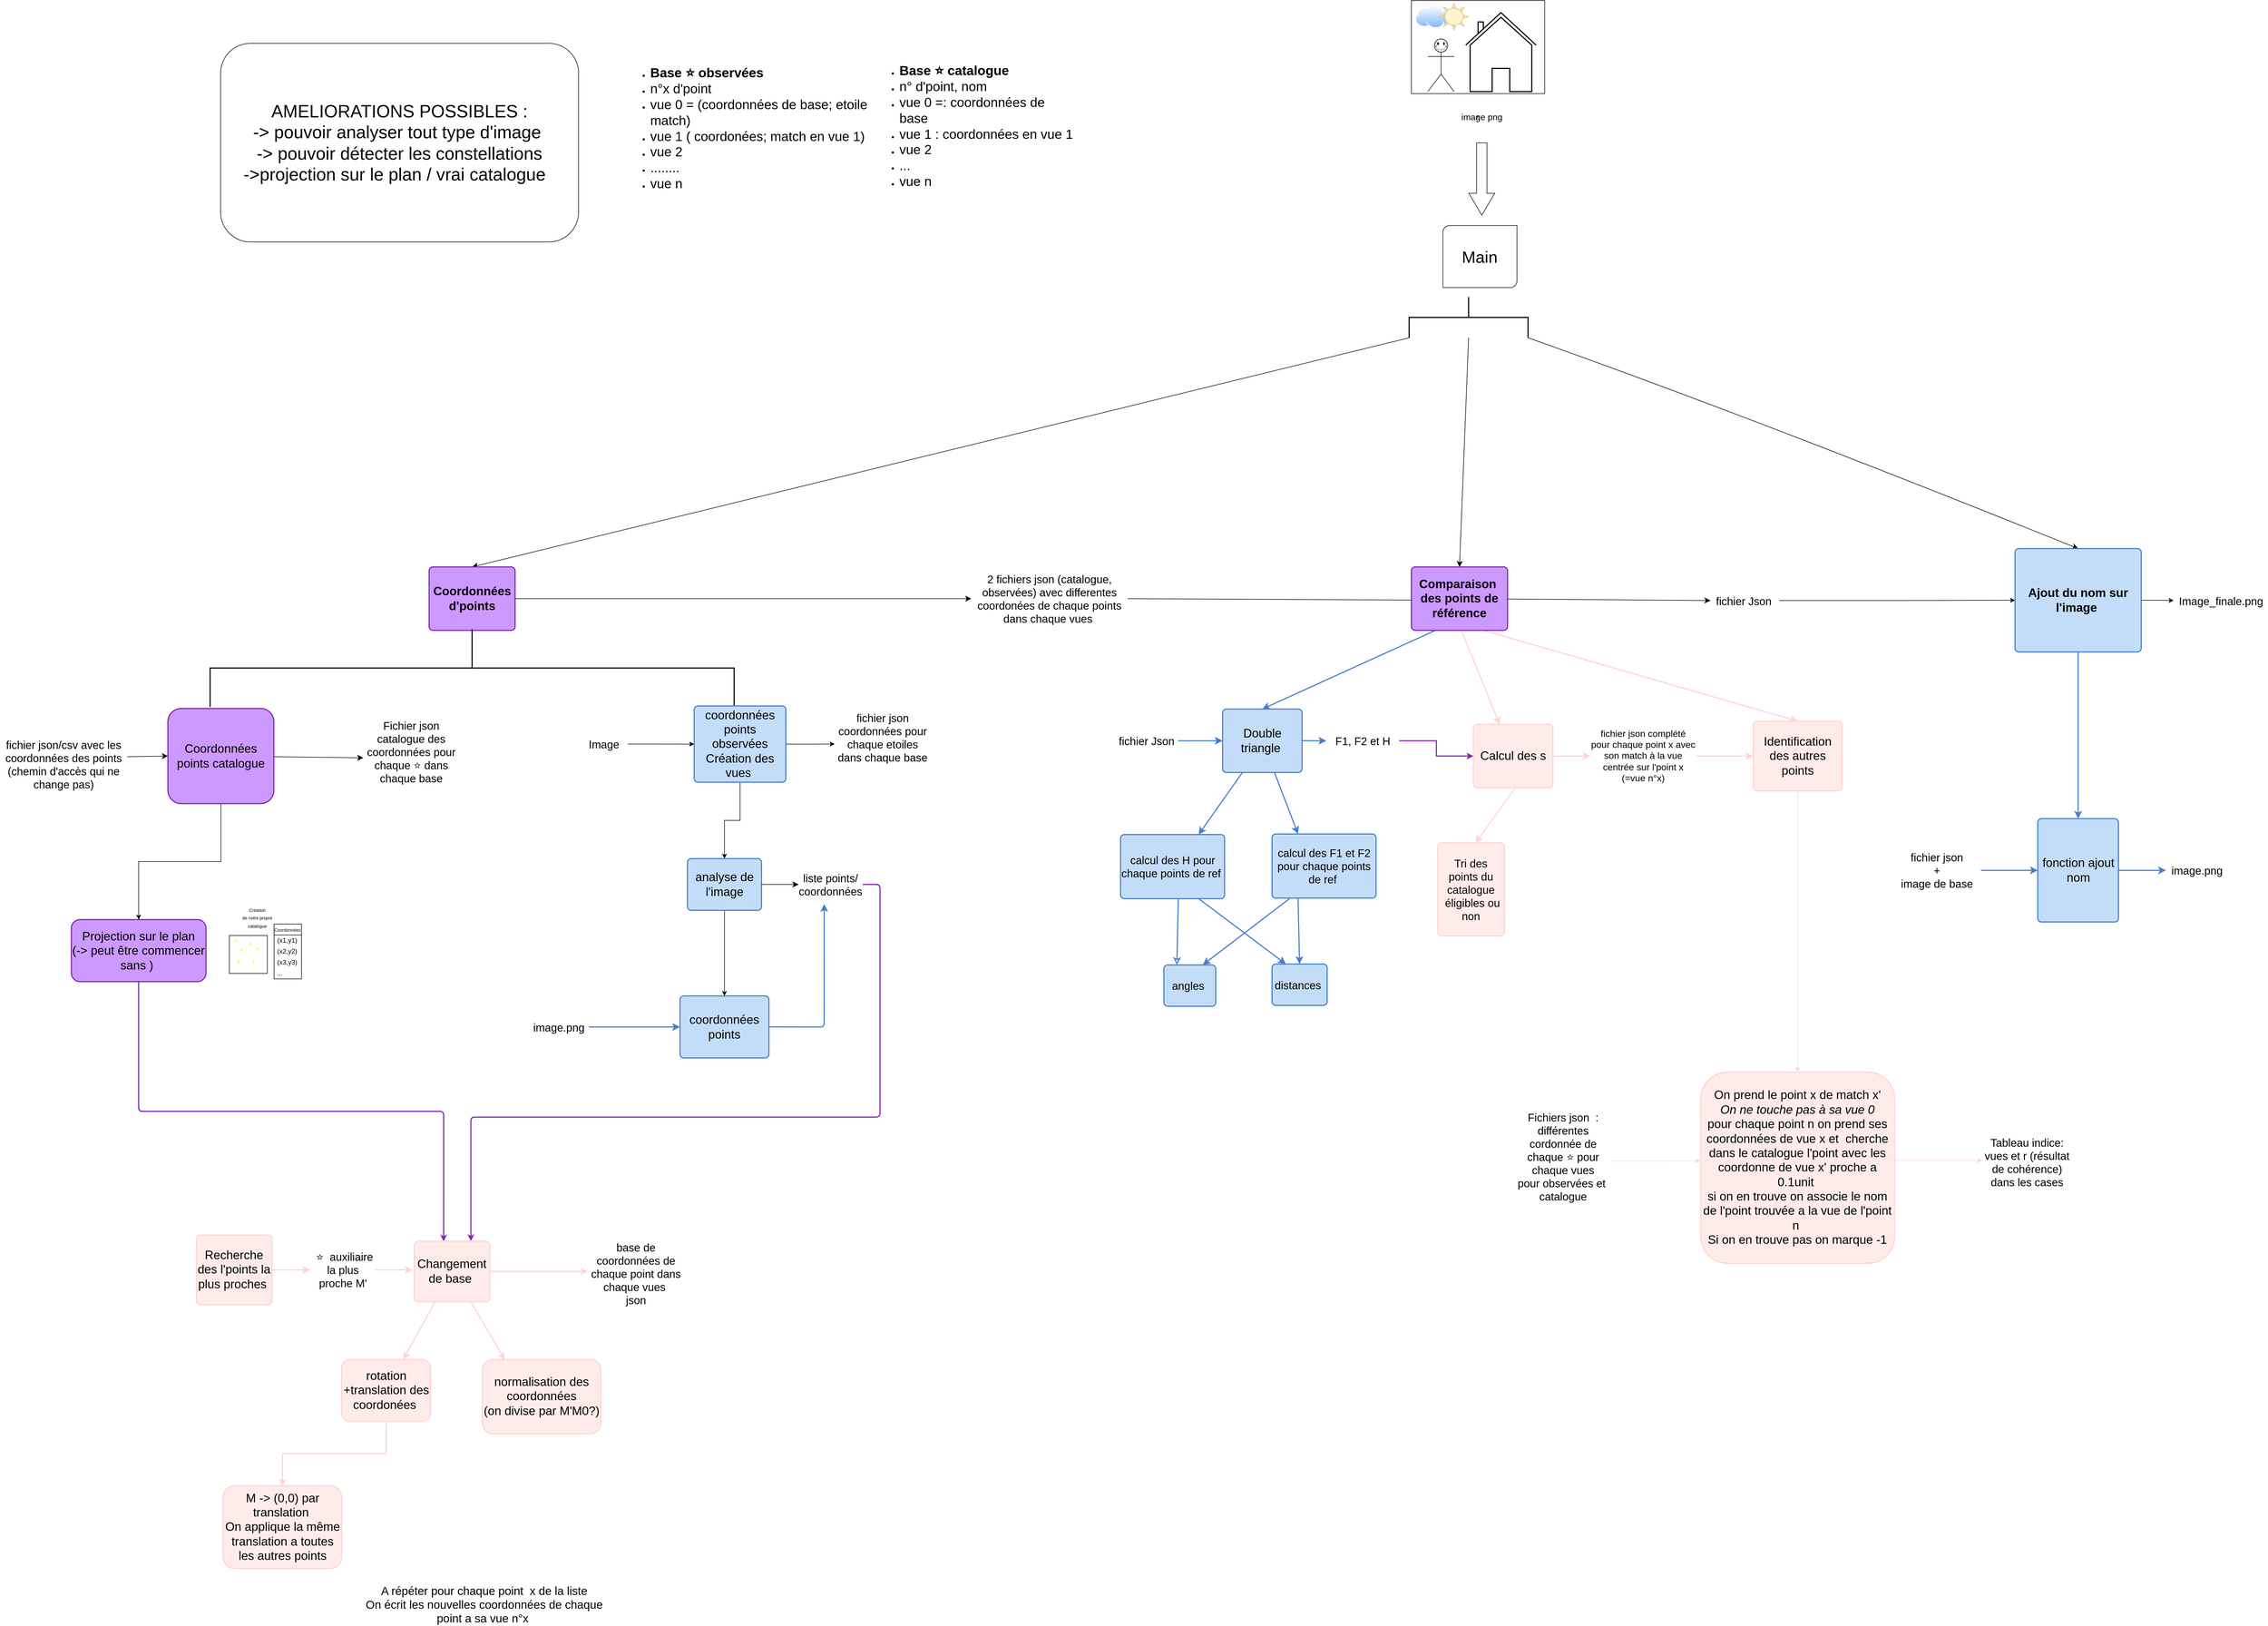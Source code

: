 <mxfile version="26.2.9">
  <diagram name="Page-1" id="2YBvvXClWsGukQMizWep">
    <mxGraphModel dx="1589" dy="809" grid="0" gridSize="10" guides="1" tooltips="1" connect="1" arrows="1" fold="1" page="1" pageScale="1" pageWidth="4681" pageHeight="3300" background="none" math="0" shadow="0">
      <root>
        <mxCell id="0" />
        <mxCell id="1" parent="0" />
        <mxCell id="vtyGRnQgsWWQ4yg0oaad-55" style="edgeStyle=none;curved=1;rounded=0;orthogonalLoop=1;jettySize=auto;html=1;exitX=1;exitY=1;exitDx=0;exitDy=0;exitPerimeter=0;entryX=0.5;entryY=0;entryDx=0;entryDy=0;fontSize=12;startSize=8;endSize=8;" parent="1" source="vtyGRnQgsWWQ4yg0oaad-3" target="vtyGRnQgsWWQ4yg0oaad-6" edge="1">
          <mxGeometry relative="1" as="geometry">
            <Array as="points" />
          </mxGeometry>
        </mxCell>
        <mxCell id="vtyGRnQgsWWQ4yg0oaad-61" style="edgeStyle=none;curved=1;rounded=0;orthogonalLoop=1;jettySize=auto;html=1;exitX=1;exitY=0.5;exitDx=0;exitDy=0;exitPerimeter=0;entryX=0.5;entryY=0;entryDx=0;entryDy=0;fontSize=12;startSize=8;endSize=8;" parent="1" source="vtyGRnQgsWWQ4yg0oaad-3" target="Y4Lj4d0mCqBKrfURwG_y-66" edge="1">
          <mxGeometry relative="1" as="geometry">
            <Array as="points" />
          </mxGeometry>
        </mxCell>
        <mxCell id="vtyGRnQgsWWQ4yg0oaad-69" style="edgeStyle=none;curved=1;rounded=0;orthogonalLoop=1;jettySize=auto;html=1;exitX=1;exitY=0;exitDx=0;exitDy=0;exitPerimeter=0;fontSize=12;startSize=8;endSize=8;entryX=0.5;entryY=0;entryDx=0;entryDy=0;" parent="1" source="vtyGRnQgsWWQ4yg0oaad-3" target="vtyGRnQgsWWQ4yg0oaad-72" edge="1">
          <mxGeometry relative="1" as="geometry">
            <mxPoint x="3627.228" y="1188.479" as="targetPoint" />
            <Array as="points">
              <mxPoint x="3240" y="928" />
            </Array>
          </mxGeometry>
        </mxCell>
        <mxCell id="vtyGRnQgsWWQ4yg0oaad-3" value="" style="strokeWidth=2;html=1;shape=mxgraph.flowchart.annotation_2;align=left;labelPosition=right;pointerEvents=1;rotation=90;" parent="1" vertex="1">
          <mxGeometry x="2692.137" y="640.171" width="74.234" height="216.685" as="geometry" />
        </mxCell>
        <mxCell id="vtyGRnQgsWWQ4yg0oaad-39" style="edgeStyle=none;curved=1;rounded=0;orthogonalLoop=1;jettySize=auto;html=1;exitX=1;exitY=0.25;exitDx=0;exitDy=0;fontSize=12;startSize=8;endSize=8;entryX=0;entryY=0.5;entryDx=0;entryDy=0;" parent="1" source="Y4Lj4d0mCqBKrfURwG_y-30" target="vtyGRnQgsWWQ4yg0oaad-35" edge="1">
          <mxGeometry relative="1" as="geometry">
            <mxPoint x="320.444" y="1563.383" as="targetPoint" />
          </mxGeometry>
        </mxCell>
        <mxCell id="Y4Lj4d0mCqBKrfURwG_y-30" value="&lt;font style=&quot;font-size: 20px;&quot;&gt;fichier json/csv avec les coordonnées des points&lt;/font&gt;&lt;div&gt;&lt;font style=&quot;font-size: 20px;&quot;&gt;(chemin d&#39;accès qui ne change pas)&lt;/font&gt;&lt;/div&gt;" style="text;html=1;align=center;verticalAlign=middle;whiteSpace=wrap;rounded=0;" parent="1" vertex="1">
          <mxGeometry x="53" y="1535" width="232" height="56.53" as="geometry" />
        </mxCell>
        <mxCell id="uxtLRJ9bp2ce0IZGOA4o-36" style="edgeStyle=orthogonalEdgeStyle;rounded=1;orthogonalLoop=1;jettySize=auto;html=1;exitX=0.5;exitY=1;exitDx=0;exitDy=0;strokeColor=light-dark(#8126ab, #9577a3);strokeWidth=2;align=center;verticalAlign=middle;arcSize=14;absoluteArcSize=1;fontFamily=Helvetica;fontSize=12;fontColor=default;fontStyle=1;fillColor=#CC99FF;entryX=0.389;entryY=0.005;entryDx=0;entryDy=0;entryPerimeter=0;" parent="1" source="Y4Lj4d0mCqBKrfURwG_y-31" target="Y4Lj4d0mCqBKrfURwG_y-6" edge="1">
          <mxGeometry relative="1" as="geometry">
            <mxPoint x="860.327" y="2432.065" as="targetPoint" />
          </mxGeometry>
        </mxCell>
        <mxCell id="Y4Lj4d0mCqBKrfURwG_y-31" value="&lt;font style=&quot;font-size: 22px;&quot;&gt;Projection sur le plan&lt;/font&gt;&lt;div&gt;&lt;font style=&quot;font-size: 22px;&quot;&gt;(-&amp;gt; peut être commencer sans )&lt;span style=&quot;background-color: transparent; color: light-dark(rgb(0, 0, 0), rgb(255, 255, 255));&quot;&gt;&amp;nbsp;&lt;/span&gt;&lt;/font&gt;&lt;/div&gt;" style="whiteSpace=wrap;html=1;rounded=1;arcSize=14;strokeWidth=2;fillColor=#CC99FF;strokeColor=light-dark(#8126ab, #9577a3);" parent="1" vertex="1">
          <mxGeometry x="183" y="1846.02" width="245.42" height="113.05" as="geometry" />
        </mxCell>
        <mxCell id="Y4Lj4d0mCqBKrfURwG_y-34" value="" style="group" parent="1" vertex="1" connectable="0">
          <mxGeometry x="2682.428" y="354.998" width="134.971" height="339.16" as="geometry" />
        </mxCell>
        <mxCell id="vtyGRnQgsWWQ4yg0oaad-1" value="" style="verticalLabelPosition=bottom;verticalAlign=top;html=1;shape=mxgraph.basic.diag_round_rect;dx=6;whiteSpace=wrap;" parent="Y4Lj4d0mCqBKrfURwG_y-34" vertex="1">
          <mxGeometry y="226.107" width="134.971" height="113.053" as="geometry" />
        </mxCell>
        <mxCell id="vtyGRnQgsWWQ4yg0oaad-2" value="&lt;font style=&quot;font-size: 30px;&quot;&gt;Main&lt;/font&gt;" style="text;strokeColor=none;fillColor=none;html=1;align=center;verticalAlign=middle;whiteSpace=wrap;rounded=0;fontSize=16;" parent="Y4Lj4d0mCqBKrfURwG_y-34" vertex="1">
          <mxGeometry x="26.994" y="254.37" width="80.982" height="56.527" as="geometry" />
        </mxCell>
        <mxCell id="vtyGRnQgsWWQ4yg0oaad-4" value="" style="html=1;shadow=0;dashed=0;align=center;verticalAlign=middle;shape=mxgraph.arrows2.arrow;dy=0.6;dx=40;direction=south;notch=0;" parent="Y4Lj4d0mCqBKrfURwG_y-34" vertex="1">
          <mxGeometry x="47.24" y="75.369" width="47.24" height="131.895" as="geometry" />
        </mxCell>
        <mxCell id="vtyGRnQgsWWQ4yg0oaad-5" value="image png" style="text;strokeColor=none;fillColor=none;html=1;align=center;verticalAlign=middle;whiteSpace=wrap;rounded=0;fontSize=16;" parent="Y4Lj4d0mCqBKrfURwG_y-34" vertex="1">
          <mxGeometry x="30.368" width="80.982" height="56.527" as="geometry" />
        </mxCell>
        <mxCell id="Y4Lj4d0mCqBKrfURwG_y-35" value="" style="group" parent="Y4Lj4d0mCqBKrfURwG_y-34" vertex="1" connectable="0">
          <mxGeometry x="26.994" y="-18.842" width="13.497" height="25" as="geometry" />
        </mxCell>
        <mxCell id="Y4Lj4d0mCqBKrfURwG_y-17" value="" style="ellipse;shape=cloud;whiteSpace=wrap;html=1;" parent="Y4Lj4d0mCqBKrfURwG_y-35" vertex="1">
          <mxGeometry as="geometry" />
        </mxCell>
        <mxCell id="Y4Lj4d0mCqBKrfURwG_y-18" value="" style="ellipse;shape=cloud;whiteSpace=wrap;html=1;" parent="Y4Lj4d0mCqBKrfURwG_y-35" vertex="1">
          <mxGeometry as="geometry" />
        </mxCell>
        <mxCell id="Y4Lj4d0mCqBKrfURwG_y-20" value="" style="ellipse;shape=cloud;whiteSpace=wrap;html=1;" parent="Y4Lj4d0mCqBKrfURwG_y-35" vertex="1">
          <mxGeometry as="geometry" />
        </mxCell>
        <mxCell id="Y4Lj4d0mCqBKrfURwG_y-21" value="" style="shape=offPageConnector;whiteSpace=wrap;html=1;rotation=-180;" parent="Y4Lj4d0mCqBKrfURwG_y-35" vertex="1">
          <mxGeometry as="geometry" />
        </mxCell>
        <mxCell id="Y4Lj4d0mCqBKrfURwG_y-23" value="" style="rounded=0;whiteSpace=wrap;html=1;" parent="Y4Lj4d0mCqBKrfURwG_y-35" vertex="1">
          <mxGeometry as="geometry" />
        </mxCell>
        <mxCell id="Y4Lj4d0mCqBKrfURwG_y-24" value="" style="whiteSpace=wrap;html=1;aspect=fixed;" parent="Y4Lj4d0mCqBKrfURwG_y-35" vertex="1">
          <mxGeometry as="geometry" />
        </mxCell>
        <mxCell id="Y4Lj4d0mCqBKrfURwG_y-25" value="" style="endArrow=none;html=1;rounded=0;fontSize=12;startSize=8;endSize=8;curved=1;entryX=-0.001;entryY=0.559;entryDx=0;entryDy=0;entryPerimeter=0;" parent="Y4Lj4d0mCqBKrfURwG_y-35" edge="1">
          <mxGeometry width="50" height="50" relative="1" as="geometry">
            <mxPoint as="sourcePoint" />
            <mxPoint as="targetPoint" />
            <Array as="points" />
          </mxGeometry>
        </mxCell>
        <mxCell id="Y4Lj4d0mCqBKrfURwG_y-27" value="" style="verticalLabelPosition=bottom;verticalAlign=top;html=1;shape=mxgraph.basic.smiley" parent="Y4Lj4d0mCqBKrfURwG_y-35" vertex="1">
          <mxGeometry as="geometry" />
        </mxCell>
        <mxCell id="Y4Lj4d0mCqBKrfURwG_y-28" value="" style="verticalLabelPosition=bottom;verticalAlign=top;html=1;shape=mxgraph.basic.sun" parent="Y4Lj4d0mCqBKrfURwG_y-35" vertex="1">
          <mxGeometry width="13.497" as="geometry" />
        </mxCell>
        <mxCell id="Y4Lj4d0mCqBKrfURwG_y-19" value="" style="shape=umlActor;verticalLabelPosition=bottom;verticalAlign=top;html=1;outlineConnect=0;fontSize=3;" parent="Y4Lj4d0mCqBKrfURwG_y-34" vertex="1">
          <mxGeometry x="61.57" y="25.76" width="3.06" height="5" as="geometry" />
        </mxCell>
        <mxCell id="vtyGRnQgsWWQ4yg0oaad-54" style="edgeStyle=none;curved=1;rounded=0;orthogonalLoop=1;jettySize=auto;html=1;exitX=1;exitY=0.5;exitDx=0;exitDy=0;entryX=0;entryY=0.5;entryDx=0;entryDy=0;fontSize=12;startSize=8;endSize=8;" parent="1" source="vtyGRnQgsWWQ4yg0oaad-6" target="Y4Lj4d0mCqBKrfURwG_y-65" edge="1">
          <mxGeometry relative="1" as="geometry" />
        </mxCell>
        <mxCell id="vtyGRnQgsWWQ4yg0oaad-6" value="&lt;font style=&quot;font-size: 22px;&quot;&gt;Coordonnées&lt;/font&gt;&lt;div&gt;&lt;font style=&quot;font-size: 22px;&quot;&gt;d&#39;points&lt;/font&gt;&lt;/div&gt;" style="rounded=1;whiteSpace=wrap;html=1;absoluteArcSize=1;arcSize=14;strokeWidth=2;fontSize=12;fontStyle=1;strokeColor=light-dark(#8126ab, #9577a3);align=center;verticalAlign=middle;fontFamily=Helvetica;fontColor=default;fillColor=#CC99FF;" parent="1" vertex="1">
          <mxGeometry x="835" y="1203.29" width="156.67" height="115.57" as="geometry" />
        </mxCell>
        <mxCell id="vtyGRnQgsWWQ4yg0oaad-7" value="" style="strokeWidth=2;html=1;shape=mxgraph.flowchart.annotation_2;align=left;labelPosition=right;pointerEvents=1;rotation=90;" parent="1" vertex="1">
          <mxGeometry x="842.35" y="910" width="141.96" height="955" as="geometry" />
        </mxCell>
        <mxCell id="Y4Lj4d0mCqBKrfURwG_y-61" value="" style="edgeStyle=none;curved=1;rounded=0;orthogonalLoop=1;jettySize=auto;html=1;fontSize=12;startSize=8;endSize=8;" parent="1" source="vtyGRnQgsWWQ4yg0oaad-35" target="Y4Lj4d0mCqBKrfURwG_y-60" edge="1">
          <mxGeometry relative="1" as="geometry" />
        </mxCell>
        <mxCell id="rVA7DmSS4Ny5QIhH6Kqi-3" style="edgeStyle=orthogonalEdgeStyle;rounded=0;orthogonalLoop=1;jettySize=auto;html=1;exitX=0.5;exitY=1;exitDx=0;exitDy=0;entryX=0.5;entryY=0;entryDx=0;entryDy=0;" parent="1" source="vtyGRnQgsWWQ4yg0oaad-35" target="Y4Lj4d0mCqBKrfURwG_y-31" edge="1">
          <mxGeometry relative="1" as="geometry" />
        </mxCell>
        <mxCell id="vtyGRnQgsWWQ4yg0oaad-35" value="&lt;font style=&quot;font-size: 22px;&quot;&gt;Coordonnées points catalogue&lt;/font&gt;" style="rounded=1;whiteSpace=wrap;html=1;align=center;strokeWidth=2;pointerEvents=1;strokeColor=light-dark(#8126ab, #9577a3);verticalAlign=middle;arcSize=14;fontFamily=Helvetica;fontSize=12;fontColor=default;fillColor=#CC99FF;" parent="1" vertex="1">
          <mxGeometry x="358.996" y="1461.272" width="193.113" height="173.348" as="geometry" />
        </mxCell>
        <mxCell id="Y4Lj4d0mCqBKrfURwG_y-60" value="&lt;font style=&quot;font-size: 20px;&quot;&gt;Fichier json catalogue des coordonnées pour chaque&amp;nbsp;⭐ dans chaque base&lt;/font&gt;&lt;div&gt;&lt;font style=&quot;font-size: 20px;&quot;&gt;&amp;nbsp;&lt;/font&gt;&lt;/div&gt;" style="text;html=1;align=center;verticalAlign=middle;whiteSpace=wrap;rounded=0;" parent="1" vertex="1">
          <mxGeometry x="715.0" y="1524.003" width="175.462" height="56.527" as="geometry" />
        </mxCell>
        <mxCell id="vtyGRnQgsWWQ4yg0oaad-60" style="edgeStyle=none;curved=1;rounded=0;orthogonalLoop=1;jettySize=auto;html=1;exitX=1;exitY=0.5;exitDx=0;exitDy=0;fontSize=12;startSize=8;endSize=8;" parent="1" source="Y4Lj4d0mCqBKrfURwG_y-65" edge="1">
          <mxGeometry relative="1" as="geometry">
            <mxPoint x="2655.439" y="1263.848" as="targetPoint" />
          </mxGeometry>
        </mxCell>
        <mxCell id="Y4Lj4d0mCqBKrfURwG_y-65" value="&lt;font style=&quot;font-size: 20px;&quot;&gt;2 fichiers json (catalogue, observées) avec differentes coordonées de chaque points dans chaque vues&amp;nbsp;&lt;/font&gt;" style="text;html=1;align=center;verticalAlign=middle;whiteSpace=wrap;rounded=0;" parent="1" vertex="1">
          <mxGeometry x="1823" y="1232.82" width="285" height="56.53" as="geometry" />
        </mxCell>
        <mxCell id="Y4Lj4d0mCqBKrfURwG_y-84" style="edgeStyle=none;rounded=0;orthogonalLoop=1;jettySize=auto;html=1;exitX=0.25;exitY=1;exitDx=0;exitDy=0;entryX=0.5;entryY=0;entryDx=0;entryDy=0;fontSize=12;startSize=8;endSize=8;strokeColor=light-dark(#457ec9, #7f6a19);strokeWidth=2;align=center;verticalAlign=middle;arcSize=14;absoluteArcSize=1;fontFamily=Helvetica;fontColor=default;fontStyle=0;fillColor=light-dark(#c3ddf9, #281d00);gradientColor=none;curved=1;" parent="1" source="Y4Lj4d0mCqBKrfURwG_y-66" target="Y4Lj4d0mCqBKrfURwG_y-67" edge="1">
          <mxGeometry relative="1" as="geometry">
            <Array as="points" />
          </mxGeometry>
        </mxCell>
        <mxCell id="ku5wXdFB79pIFWUU4cIJ-10" style="edgeStyle=none;rounded=1;orthogonalLoop=1;jettySize=auto;html=1;exitX=0.75;exitY=1;exitDx=0;exitDy=0;entryX=0.5;entryY=0;entryDx=0;entryDy=0;fontSize=14;startSize=8;endSize=8;strokeColor=light-dark(#FFD3D1,#BABDC0);strokeWidth=2;align=center;verticalAlign=middle;arcSize=14;absoluteArcSize=1;fontFamily=Helvetica;fontColor=default;fontStyle=1;fillColor=#FFECEA;" parent="1" source="Y4Lj4d0mCqBKrfURwG_y-66" target="vtyGRnQgsWWQ4yg0oaad-70" edge="1">
          <mxGeometry relative="1" as="geometry" />
        </mxCell>
        <mxCell id="Y4Lj4d0mCqBKrfURwG_y-66" value="&lt;font style=&quot;font-size: 22px;&quot;&gt;Comparaison&amp;nbsp;&lt;/font&gt;&lt;div&gt;&lt;font style=&quot;font-size: 22px;&quot;&gt;des points de référence&lt;br&gt;&lt;/font&gt;&lt;/div&gt;" style="rounded=1;whiteSpace=wrap;html=1;absoluteArcSize=1;arcSize=14;strokeWidth=2;fontSize=12;fontStyle=1;strokeColor=light-dark(#8126ab, #9577a3);align=center;verticalAlign=middle;fontFamily=Helvetica;fontColor=default;fillColor=#CC99FF;" parent="1" vertex="1">
          <mxGeometry x="2625" y="1203.29" width="175.27" height="115.57" as="geometry" />
        </mxCell>
        <mxCell id="uxtLRJ9bp2ce0IZGOA4o-37" style="edgeStyle=orthogonalEdgeStyle;rounded=0;orthogonalLoop=1;jettySize=auto;html=1;exitX=0.5;exitY=1;exitDx=0;exitDy=0;entryX=0.5;entryY=0;entryDx=0;entryDy=0;" parent="1" source="Y4Lj4d0mCqBKrfURwG_y-4" target="vtyGRnQgsWWQ4yg0oaad-8" edge="1">
          <mxGeometry relative="1" as="geometry" />
        </mxCell>
        <mxCell id="sPmx9xp8ERYwyldhlcMQ-22" value="" style="edgeStyle=orthogonalEdgeStyle;rounded=0;orthogonalLoop=1;jettySize=auto;html=1;" parent="1" source="Y4Lj4d0mCqBKrfURwG_y-4" target="Y4Lj4d0mCqBKrfURwG_y-5" edge="1">
          <mxGeometry relative="1" as="geometry" />
        </mxCell>
        <mxCell id="Y4Lj4d0mCqBKrfURwG_y-4" value="&lt;font style=&quot;font-size: 22px;&quot;&gt;coordonnées points observées&lt;/font&gt;&lt;div&gt;&lt;font style=&quot;font-size: 22px;&quot;&gt;Création des vues&amp;nbsp;&lt;/font&gt;&lt;/div&gt;" style="rounded=1;whiteSpace=wrap;html=1;absoluteArcSize=1;arcSize=14;strokeWidth=2;strokeColor=light-dark(#457ec9, #7f6a19);align=center;verticalAlign=middle;fontFamily=Helvetica;fontSize=12;fontColor=default;fontStyle=0;fillColor=light-dark(#c3ddf9, #281d00);gradientColor=none;" parent="1" vertex="1">
          <mxGeometry x="1318" y="1456.65" width="167.2" height="139.03" as="geometry" />
        </mxCell>
        <mxCell id="Y4Lj4d0mCqBKrfURwG_y-5" value="&lt;font style=&quot;font-size: 20px;&quot;&gt;fichier json coordonnées pour chaque etoiles dans chaque base&lt;/font&gt;&lt;div&gt;&lt;font style=&quot;font-size: 20px;&quot;&gt;&amp;nbsp;&lt;/font&gt;&lt;/div&gt;" style="text;html=1;align=center;verticalAlign=middle;whiteSpace=wrap;rounded=0;" parent="1" vertex="1">
          <mxGeometry x="1574.002" y="1493.139" width="175.462" height="66.042" as="geometry" />
        </mxCell>
        <mxCell id="ku5wXdFB79pIFWUU4cIJ-5" value="" style="edgeStyle=none;rounded=1;orthogonalLoop=1;jettySize=auto;html=1;fontSize=14;startSize=8;endSize=8;strokeColor=light-dark(#FFD3D1,#BABDC0);strokeWidth=2;align=center;verticalAlign=middle;arcSize=14;absoluteArcSize=1;fontFamily=Helvetica;fontColor=default;fontStyle=0;fillColor=#FFECEA;entryX=0;entryY=0.5;entryDx=0;entryDy=0;" parent="1" source="Y4Lj4d0mCqBKrfURwG_y-85" target="jSAXyjk_ZXR4QeWLhcXr-4" edge="1">
          <mxGeometry relative="1" as="geometry">
            <mxPoint x="2960" y="1544.847" as="targetPoint" />
          </mxGeometry>
        </mxCell>
        <mxCell id="Y4Lj4d0mCqBKrfURwG_y-85" value="&lt;font style=&quot;font-size: 22px;&quot;&gt;Calcul des s&lt;/font&gt;" style="rounded=1;whiteSpace=wrap;html=1;absoluteArcSize=1;arcSize=14;strokeWidth=2;strokeColor=light-dark(#FFD3D1,#BABDC0);align=center;verticalAlign=middle;fontFamily=Helvetica;fontSize=14;fontColor=default;fontStyle=0;fillColor=#FFECEA;" parent="1" vertex="1">
          <mxGeometry x="2738.002" y="1490.159" width="144.835" height="115.566" as="geometry" />
        </mxCell>
        <mxCell id="vtyGRnQgsWWQ4yg0oaad-65" value="&lt;font style=&quot;font-size: 20px;&quot;&gt;Tri des points du catalogue&lt;br&gt;&lt;/font&gt;&lt;div&gt;&lt;font style=&quot;font-size: 20px;&quot;&gt;&amp;nbsp;éligibles ou non&lt;/font&gt;&lt;/div&gt;" style="rounded=1;whiteSpace=wrap;html=1;absoluteArcSize=1;arcSize=14;strokeWidth=2;strokeColor=light-dark(#FFD3D1,#BABDC0);align=center;verticalAlign=middle;fontFamily=Helvetica;fontSize=14;fontColor=default;fontStyle=0;fillColor=#FFECEA;" parent="1" vertex="1">
          <mxGeometry x="2672.997" y="1706.004" width="121.474" height="169.58" as="geometry" />
        </mxCell>
        <mxCell id="Y4Lj4d0mCqBKrfURwG_y-109" style="edgeStyle=none;rounded=1;orthogonalLoop=1;jettySize=auto;html=1;entryX=0.5;entryY=1;entryDx=0;entryDy=0;fontSize=14;startSize=8;endSize=8;strokeColor=light-dark(#FFD3D1,#BABDC0);strokeWidth=2;align=center;verticalAlign=middle;arcSize=14;fontFamily=Helvetica;fontColor=default;fontStyle=0;fillColor=#FFECEA;exitX=0.5;exitY=1;exitDx=0;exitDy=0;" parent="1" edge="1">
          <mxGeometry relative="1" as="geometry">
            <mxPoint x="2814.42" y="1605.725" as="sourcePoint" />
            <mxPoint x="2742" y="1706" as="targetPoint" />
          </mxGeometry>
        </mxCell>
        <mxCell id="vtyGRnQgsWWQ4yg0oaad-70" value="&lt;font style=&quot;font-size: 22px; font-weight: normal;&quot;&gt;Identification des autres points&lt;/font&gt;" style="rounded=1;whiteSpace=wrap;html=1;absoluteArcSize=1;arcSize=14;strokeWidth=2;fontSize=14;fontStyle=1;strokeColor=light-dark(#FFD3D1,#BABDC0);fillColor=#FFECEA;" parent="1" vertex="1">
          <mxGeometry x="3247.997" y="1484.389" width="161.965" height="127.128" as="geometry" />
        </mxCell>
        <mxCell id="X_0OvHiyyq__KpYY6KHa-24" value="" style="edgeStyle=orthogonalEdgeStyle;rounded=0;orthogonalLoop=1;jettySize=auto;html=1;strokeColor=light-dark(#FFD3D1,#BABDC0);exitX=1;exitY=0.5;exitDx=0;exitDy=0;" parent="1" source="X_0OvHiyyq__KpYY6KHa-25" target="X_0OvHiyyq__KpYY6KHa-18" edge="1">
          <mxGeometry relative="1" as="geometry">
            <mxPoint x="3391.602" y="1914.25" as="sourcePoint" />
            <Array as="points">
              <mxPoint x="3487" y="2285" />
              <mxPoint x="3636" y="2285" />
            </Array>
          </mxGeometry>
        </mxCell>
        <mxCell id="X_0OvHiyyq__KpYY6KHa-26" value="" style="edgeStyle=orthogonalEdgeStyle;rounded=0;orthogonalLoop=1;jettySize=auto;html=1;strokeColor=light-dark(#FFD3D1,#BABDC0);exitX=0.5;exitY=1;exitDx=0;exitDy=0;" parent="1" source="vtyGRnQgsWWQ4yg0oaad-70" target="X_0OvHiyyq__KpYY6KHa-25" edge="1">
          <mxGeometry relative="1" as="geometry">
            <mxPoint x="3310.619" y="1970.872" as="sourcePoint" />
          </mxGeometry>
        </mxCell>
        <mxCell id="X_0OvHiyyq__KpYY6KHa-1" value="" style="rounded=0;whiteSpace=wrap;html=1;" parent="1" vertex="1">
          <mxGeometry x="2625.004" y="171" width="242.947" height="169.58" as="geometry" />
        </mxCell>
        <mxCell id="rVA7DmSS4Ny5QIhH6Kqi-25" value="" style="edgeStyle=none;curved=1;rounded=0;orthogonalLoop=1;jettySize=auto;html=1;entryX=0;entryY=0.5;entryDx=0;entryDy=0;fontSize=12;startSize=8;endSize=8;" parent="1" source="Y4Lj4d0mCqBKrfURwG_y-66" target="Y4Lj4d0mCqBKrfURwG_y-114" edge="1">
          <mxGeometry relative="1" as="geometry">
            <mxPoint x="2799.857" y="1261.964" as="sourcePoint" />
            <mxPoint x="3559.743" y="1261.964" as="targetPoint" />
          </mxGeometry>
        </mxCell>
        <mxCell id="JqaUWuuIqeqrYsrJ6V1h-10" style="edgeStyle=orthogonalEdgeStyle;rounded=0;orthogonalLoop=1;jettySize=auto;html=1;" parent="1" source="Y4Lj4d0mCqBKrfURwG_y-114" target="vtyGRnQgsWWQ4yg0oaad-72" edge="1">
          <mxGeometry relative="1" as="geometry" />
        </mxCell>
        <mxCell id="Y4Lj4d0mCqBKrfURwG_y-114" value="&lt;font style=&quot;font-size: 20px;&quot;&gt;fichier Json&amp;nbsp;&lt;/font&gt;&lt;font style=&quot;font-size: 20px;&quot;&gt; &lt;br&gt;&lt;/font&gt;" style="text;html=1;align=center;verticalAlign=middle;resizable=0;points=[];autosize=1;strokeColor=none;fillColor=none;fontSize=16;" parent="1" vertex="1">
          <mxGeometry x="3170.004" y="1246.501" width="125" height="36" as="geometry" />
        </mxCell>
        <mxCell id="X_0OvHiyyq__KpYY6KHa-19" value="" style="edgeStyle=orthogonalEdgeStyle;rounded=0;orthogonalLoop=1;jettySize=auto;html=1;entryX=-0.002;entryY=0.464;entryDx=0;entryDy=0;strokeColor=light-dark(#FFD3D1,#BABDC0);entryPerimeter=0;" parent="1" source="X_0OvHiyyq__KpYY6KHa-16" target="X_0OvHiyyq__KpYY6KHa-25" edge="1">
          <mxGeometry relative="1" as="geometry">
            <mxPoint x="2999" y="2286" as="sourcePoint" />
            <mxPoint x="3087.327" y="2285.516" as="targetPoint" />
          </mxGeometry>
        </mxCell>
        <mxCell id="X_0OvHiyyq__KpYY6KHa-16" value="&lt;font style=&quot;font-size: 20px;&quot;&gt;Fichiers json&amp;nbsp; :&lt;/font&gt;&lt;div&gt;&lt;font style=&quot;font-size: 20px;&quot;&gt;différentes cordonnée de chaque&amp;nbsp;⭐ pour chaque vues&lt;/font&gt;&lt;/div&gt;&lt;div&gt;&lt;font style=&quot;font-size: 20px;&quot;&gt;pour observées et&amp;nbsp; catalogue&lt;/font&gt;&lt;/div&gt;&lt;div&gt;&lt;div&gt;&lt;br&gt;&lt;/div&gt;&lt;/div&gt;" style="text;html=1;align=center;verticalAlign=middle;whiteSpace=wrap;rounded=0;" parent="1" vertex="1">
          <mxGeometry x="2814.026" y="2257.997" width="175.462" height="56.527" as="geometry" />
        </mxCell>
        <mxCell id="X_0OvHiyyq__KpYY6KHa-18" value="&lt;font style=&quot;font-size: 20px;&quot;&gt;Tableau indice: vues et r (résultat de cohérence) dans les cases&lt;/font&gt;" style="text;html=1;align=center;verticalAlign=middle;whiteSpace=wrap;rounded=0;" parent="1" vertex="1">
          <mxGeometry x="3665" y="2255" width="164" height="66.95" as="geometry" />
        </mxCell>
        <mxCell id="X_0OvHiyyq__KpYY6KHa-25" value="&lt;div&gt;&lt;span&gt;&lt;font style=&quot;font-size: 22px;&quot;&gt;On prend le point x de match x&#39;&lt;/font&gt;&lt;/span&gt;&lt;/div&gt;&lt;div&gt;&lt;i&gt;&lt;font style=&quot;font-size: 22px;&quot;&gt;On ne touche pas à sa vue 0&lt;/font&gt;&lt;/i&gt;&lt;/div&gt;&lt;div&gt;&lt;font style=&quot;font-size: 22px;&quot;&gt;pour chaque point n on prend ses coordonnées de vue x et&amp;nbsp; cherche dans le catalogue l&#39;point avec les coordonne de vue x&#39; proche a 0.1unit&amp;nbsp;&lt;/font&gt;&lt;/div&gt;&lt;div&gt;&lt;font style=&quot;font-size: 22px;&quot;&gt;si on en trouve on associe le nom de l&#39;point trouvée a la vue de l&#39;point n&amp;nbsp;&lt;/font&gt;&lt;/div&gt;&lt;div&gt;&lt;font style=&quot;font-size: 22px;&quot;&gt;Si on en trouve pas on marque -1&lt;/font&gt;&lt;/div&gt;" style="whiteSpace=wrap;html=1;rounded=1;arcSize=14;strokeWidth=2;strokeColor=light-dark(#FFD3D1,#BABDC0);align=center;verticalAlign=middle;fontFamily=Helvetica;fontSize=14;fontColor=default;fontStyle=0;fillColor=#FFECEA;" parent="1" vertex="1">
          <mxGeometry x="3152.36" y="2124" width="353.23" height="348.52" as="geometry" />
        </mxCell>
        <mxCell id="eIgzOIId9O11CtZWAf4E-16" style="edgeStyle=orthogonalEdgeStyle;rounded=0;orthogonalLoop=1;jettySize=auto;html=1;exitX=0.5;exitY=1;exitDx=0;exitDy=0;entryX=0.5;entryY=0;entryDx=0;entryDy=0;" parent="1" source="vtyGRnQgsWWQ4yg0oaad-8" target="eIgzOIId9O11CtZWAf4E-9" edge="1">
          <mxGeometry relative="1" as="geometry">
            <Array as="points">
              <mxPoint x="1373" y="1971" />
            </Array>
          </mxGeometry>
        </mxCell>
        <mxCell id="vtyGRnQgsWWQ4yg0oaad-8" value="&lt;font style=&quot;font-size: 22px;&quot;&gt;analyse de l&#39;image&lt;/font&gt;" style="rounded=1;whiteSpace=wrap;html=1;absoluteArcSize=1;arcSize=14;strokeWidth=2;fillColor=light-dark(#c3ddf9, #281d00);strokeColor=light-dark(#457ec9, #7f6a19);align=center;verticalAlign=middle;fontFamily=Helvetica;fontSize=12;fontColor=default;fontStyle=0;gradientColor=none;" parent="1" vertex="1">
          <mxGeometry x="1305.731" y="1734.903" width="134.971" height="94.211" as="geometry" />
        </mxCell>
        <mxCell id="vtyGRnQgsWWQ4yg0oaad-13" style="edgeStyle=none;curved=1;rounded=0;orthogonalLoop=1;jettySize=auto;html=1;exitX=1;exitY=0.5;exitDx=0;exitDy=0;fontSize=12;startSize=8;endSize=8;" parent="1" source="vtyGRnQgsWWQ4yg0oaad-8" target="Y4Lj4d0mCqBKrfURwG_y-2" edge="1">
          <mxGeometry relative="1" as="geometry">
            <mxPoint x="1121.59" y="1576.48" as="targetPoint" />
          </mxGeometry>
        </mxCell>
        <mxCell id="uxtLRJ9bp2ce0IZGOA4o-38" style="edgeStyle=orthogonalEdgeStyle;rounded=1;orthogonalLoop=1;jettySize=auto;html=1;entryX=0.75;entryY=0;entryDx=0;entryDy=0;exitX=1;exitY=0.5;exitDx=0;exitDy=0;strokeColor=light-dark(#8126ab, #9577a3);strokeWidth=2;align=center;verticalAlign=middle;arcSize=14;absoluteArcSize=1;fontFamily=Helvetica;fontSize=12;fontColor=default;fontStyle=1;fillColor=#CC99FF;" parent="1" source="Y4Lj4d0mCqBKrfURwG_y-2" target="Y4Lj4d0mCqBKrfURwG_y-6" edge="1">
          <mxGeometry relative="1" as="geometry">
            <mxPoint x="1589.17" y="1791.43" as="sourcePoint" />
            <Array as="points">
              <mxPoint x="1656.655" y="1782.009" />
              <mxPoint x="1656.655" y="2205.959" />
              <mxPoint x="910.267" y="2205.959" />
            </Array>
          </mxGeometry>
        </mxCell>
        <mxCell id="Y4Lj4d0mCqBKrfURwG_y-2" value="&lt;font style=&quot;font-size: 20px;&quot;&gt;liste points/ coordonnées&lt;/font&gt;" style="text;html=1;align=center;verticalAlign=middle;whiteSpace=wrap;rounded=0;fontFamily=Helvetica;fontSize=12;fontColor=default;fontStyle=0;" parent="1" vertex="1">
          <mxGeometry x="1508.19" y="1744.32" width="116.81" height="75.37" as="geometry" />
        </mxCell>
        <mxCell id="uxtLRJ9bp2ce0IZGOA4o-30" style="edgeStyle=orthogonalEdgeStyle;rounded=0;orthogonalLoop=1;jettySize=auto;html=1;exitX=0.5;exitY=1;exitDx=0;exitDy=0;strokeColor=light-dark(#FFD3D1,#BABDC0);strokeWidth=2;align=center;verticalAlign=middle;arcSize=14;fontFamily=Helvetica;fontSize=14;fontColor=default;fontStyle=0;fillColor=#FFECEA;curved=0;" parent="1" source="vtyGRnQgsWWQ4yg0oaad-23" target="uxtLRJ9bp2ce0IZGOA4o-31" edge="1">
          <mxGeometry relative="1" as="geometry">
            <mxPoint x="644.374" y="2944.893" as="targetPoint" />
          </mxGeometry>
        </mxCell>
        <mxCell id="vtyGRnQgsWWQ4yg0oaad-23" value="&lt;font style=&quot;font-size: 22px;&quot;&gt;rotation +translation des coordonées&amp;nbsp;&lt;/font&gt;" style="whiteSpace=wrap;html=1;rounded=1;arcSize=14;strokeWidth=2;strokeColor=light-dark(#FFD3D1,#BABDC0);align=center;verticalAlign=middle;fontFamily=Helvetica;fontSize=14;fontColor=default;fontStyle=0;fillColor=#FFECEA;" parent="1" vertex="1">
          <mxGeometry x="675.526" y="2647.79" width="161.965" height="113.053" as="geometry" />
        </mxCell>
        <mxCell id="vtyGRnQgsWWQ4yg0oaad-24" value="" style="edgeStyle=none;rounded=1;orthogonalLoop=1;jettySize=auto;html=1;fontSize=14;startSize=8;endSize=8;strokeColor=light-dark(#FFD3D1,#BABDC0);strokeWidth=2;align=center;verticalAlign=middle;arcSize=14;fontFamily=Helvetica;fontColor=default;fontStyle=0;fillColor=#FFECEA;" parent="1" source="Y4Lj4d0mCqBKrfURwG_y-6" target="vtyGRnQgsWWQ4yg0oaad-23" edge="1">
          <mxGeometry relative="1" as="geometry" />
        </mxCell>
        <mxCell id="uxtLRJ9bp2ce0IZGOA4o-17" value="" style="edgeStyle=orthogonalEdgeStyle;rounded=1;orthogonalLoop=1;jettySize=auto;html=1;strokeColor=light-dark(#FFD3D1,#BABDC0);strokeWidth=2;align=center;verticalAlign=middle;arcSize=14;fontFamily=Helvetica;fontSize=14;fontColor=default;fontStyle=0;fillColor=#FFECEA;" parent="1" source="Y4Lj4d0mCqBKrfURwG_y-6" target="uxtLRJ9bp2ce0IZGOA4o-16" edge="1">
          <mxGeometry relative="1" as="geometry" />
        </mxCell>
        <mxCell id="Y4Lj4d0mCqBKrfURwG_y-6" value="&lt;div&gt;&lt;font style=&quot;font-size: 22px;&quot;&gt;Changement de base&amp;nbsp;&lt;/font&gt;&lt;/div&gt;" style="rounded=1;whiteSpace=wrap;html=1;absoluteArcSize=1;arcSize=14;strokeWidth=2;strokeColor=light-dark(#FFD3D1,#BABDC0);align=center;verticalAlign=middle;fontFamily=Helvetica;fontSize=14;fontColor=default;fontStyle=0;fillColor=#FFECEA;" parent="1" vertex="1">
          <mxGeometry x="808.002" y="2432.001" width="137.468" height="110.641" as="geometry" />
        </mxCell>
        <mxCell id="Y4Lj4d0mCqBKrfURwG_y-10" value="" style="edgeStyle=none;rounded=1;orthogonalLoop=1;jettySize=auto;html=1;fontSize=14;startSize=8;endSize=8;strokeColor=light-dark(#FFD3D1,#BABDC0);strokeWidth=2;align=center;verticalAlign=middle;arcSize=14;fontFamily=Helvetica;fontColor=default;fontStyle=0;fillColor=#FFECEA;" parent="1" source="Y4Lj4d0mCqBKrfURwG_y-7" target="Y4Lj4d0mCqBKrfURwG_y-8" edge="1">
          <mxGeometry relative="1" as="geometry" />
        </mxCell>
        <mxCell id="Y4Lj4d0mCqBKrfURwG_y-7" value="&lt;font style=&quot;font-size: 22px;&quot;&gt;Recherche des l&#39;points la plus proches&amp;nbsp;&lt;/font&gt;" style="rounded=1;whiteSpace=wrap;html=1;absoluteArcSize=1;arcSize=14;strokeWidth=2;strokeColor=light-dark(#FFD3D1,#BABDC0);align=center;verticalAlign=middle;fontFamily=Helvetica;fontSize=14;fontColor=default;fontStyle=0;fillColor=#FFECEA;" parent="1" vertex="1">
          <mxGeometry x="411.003" y="2421.027" width="137.47" height="126.857" as="geometry" />
        </mxCell>
        <mxCell id="Y4Lj4d0mCqBKrfURwG_y-9" value="" style="edgeStyle=none;rounded=1;orthogonalLoop=1;jettySize=auto;html=1;fontSize=14;startSize=8;endSize=8;entryX=0;entryY=0.5;entryDx=0;entryDy=0;strokeColor=light-dark(#FFD3D1,#BABDC0);strokeWidth=2;align=center;verticalAlign=middle;arcSize=14;fontFamily=Helvetica;fontColor=default;fontStyle=0;fillColor=#FFECEA;" parent="1" source="Y4Lj4d0mCqBKrfURwG_y-8" edge="1">
          <mxGeometry relative="1" as="geometry">
            <mxPoint x="804.747" y="2484.484" as="targetPoint" />
          </mxGeometry>
        </mxCell>
        <mxCell id="Y4Lj4d0mCqBKrfURwG_y-8" value="&lt;font style=&quot;font-size: 20px;&quot;&gt;&amp;nbsp;⭐&amp;nbsp; auxiliaire la plus proche M&#39;&lt;/font&gt;" style="text;html=1;align=center;verticalAlign=middle;whiteSpace=wrap;rounded=0;fontFamily=Helvetica;fontSize=14;fontColor=default;fontStyle=0;" parent="1" vertex="1">
          <mxGeometry x="618" y="2452" width="119.51" height="64.92" as="geometry" />
        </mxCell>
        <mxCell id="Y4Lj4d0mCqBKrfURwG_y-14" value="&lt;font style=&quot;font-size: 21px;&quot;&gt;A répéter pour chaque point&amp;nbsp; x de la liste&lt;/font&gt;&lt;div&gt;&lt;font style=&quot;font-size: 21px;&quot;&gt;On écrit les nouvelles coordonnées de chaque point a sa vue n°x&amp;nbsp;&lt;/font&gt;&lt;/div&gt;" style="text;html=1;align=center;verticalAlign=middle;whiteSpace=wrap;rounded=0;fillColor=none;strokeColor=none;fontColor=default;fontFamily=Helvetica;fontSize=14;fontStyle=0;" parent="1" vertex="1">
          <mxGeometry x="711.86" y="3062" width="447.14" height="64.93" as="geometry" />
        </mxCell>
        <mxCell id="Y4Lj4d0mCqBKrfURwG_y-15" style="edgeStyle=none;rounded=1;orthogonalLoop=1;jettySize=auto;html=1;exitX=0.5;exitY=0;exitDx=0;exitDy=0;fontSize=14;startSize=8;endSize=8;strokeColor=light-dark(#FFD3D1,#BABDC0);strokeWidth=2;align=center;verticalAlign=middle;arcSize=14;fontFamily=Helvetica;fontColor=default;fontStyle=0;fillColor=#FFECEA;" parent="1" source="Y4Lj4d0mCqBKrfURwG_y-14" target="Y4Lj4d0mCqBKrfURwG_y-14" edge="1">
          <mxGeometry relative="1" as="geometry" />
        </mxCell>
        <mxCell id="uxtLRJ9bp2ce0IZGOA4o-14" value="" style="endArrow=classic;html=1;rounded=1;exitX=0.75;exitY=1;exitDx=0;exitDy=0;strokeColor=light-dark(#FFD3D1,#BABDC0);strokeWidth=2;align=center;verticalAlign=middle;arcSize=14;fontFamily=Helvetica;fontSize=14;fontColor=default;fontStyle=0;fillColor=#FFECEA;" parent="1" source="Y4Lj4d0mCqBKrfURwG_y-6" edge="1">
          <mxGeometry width="50" height="50" relative="1" as="geometry">
            <mxPoint x="918.473" y="2195.577" as="sourcePoint" />
            <mxPoint x="972.461" y="2647.79" as="targetPoint" />
          </mxGeometry>
        </mxCell>
        <mxCell id="uxtLRJ9bp2ce0IZGOA4o-15" value="&lt;font style=&quot;font-size: 22px;&quot;&gt;normalisation des coordonnées&lt;/font&gt;&lt;div&gt;&lt;font style=&quot;font-size: 22px;&quot;&gt;(on divise par M&#39;M0?)&lt;/font&gt;&lt;/div&gt;" style="rounded=1;whiteSpace=wrap;html=1;strokeColor=light-dark(#FFD3D1,#BABDC0);strokeWidth=2;align=center;verticalAlign=middle;arcSize=14;fontFamily=Helvetica;fontSize=14;fontColor=default;fontStyle=0;fillColor=#FFECEA;" parent="1" vertex="1">
          <mxGeometry x="931.97" y="2647.79" width="216.03" height="135.21" as="geometry" />
        </mxCell>
        <mxCell id="sPmx9xp8ERYwyldhlcMQ-23" value="" style="edgeStyle=orthogonalEdgeStyle;rounded=0;orthogonalLoop=1;jettySize=auto;html=1;" parent="1" source="uxtLRJ9bp2ce0IZGOA4o-23" target="Y4Lj4d0mCqBKrfURwG_y-4" edge="1">
          <mxGeometry relative="1" as="geometry" />
        </mxCell>
        <mxCell id="uxtLRJ9bp2ce0IZGOA4o-23" value="&lt;font style=&quot;font-size: 20px;&quot;&gt;Image&amp;nbsp;&lt;/font&gt;" style="text;html=1;align=center;verticalAlign=middle;whiteSpace=wrap;rounded=0;" parent="1" vertex="1">
          <mxGeometry x="1115.999" y="1497.895" width="80.982" height="56.527" as="geometry" />
        </mxCell>
        <mxCell id="uxtLRJ9bp2ce0IZGOA4o-31" value="&lt;font style=&quot;font-size: 22px;&quot;&gt;M -&amp;gt; (0,0) par translation&amp;nbsp;&lt;/font&gt;&lt;div&gt;&lt;font style=&quot;font-size: 22px;&quot;&gt;On applique la même translation a toutes les autres points&lt;/font&gt;&lt;/div&gt;" style="rounded=1;whiteSpace=wrap;html=1;strokeColor=light-dark(#FFD3D1,#BABDC0);strokeWidth=2;align=center;verticalAlign=middle;arcSize=14;fontFamily=Helvetica;fontSize=14;fontColor=default;fontStyle=0;fillColor=#FFECEA;" parent="1" vertex="1">
          <mxGeometry x="459.572" y="2877.909" width="215.953" height="150.738" as="geometry" />
        </mxCell>
        <mxCell id="uxtLRJ9bp2ce0IZGOA4o-16" value="&lt;div&gt;&lt;font style=&quot;font-size: 20px;&quot;&gt;&lt;br&gt;&lt;/font&gt;&lt;/div&gt;&lt;div&gt;&lt;font style=&quot;font-size: 20px;&quot;&gt;base de coordonnées de chaque point dans chaque vues&amp;nbsp;&lt;/font&gt;&lt;/div&gt;&lt;div&gt;&lt;font style=&quot;font-size: 20px;&quot;&gt;json&lt;/font&gt;&lt;/div&gt;&lt;div&gt;&lt;br&gt;&lt;/div&gt;" style="rounded=1;whiteSpace=wrap;html=1;absoluteArcSize=1;arcSize=14;strokeWidth=2;strokeColor=none;fillColor=none;" parent="1" vertex="1">
          <mxGeometry x="1124" y="2393.11" width="175.75" height="188.42" as="geometry" />
        </mxCell>
        <mxCell id="AY7IyU8MXc7ZbcK1m8_u-1" value="&lt;font style=&quot;font-size: 32px;&quot;&gt;AMELIORATIONS POSSIBLES :&lt;/font&gt;&lt;div&gt;&lt;font style=&quot;font-size: 32px;&quot;&gt;-&amp;gt; pouvoir analyser tout type d&#39;image&amp;nbsp;&lt;/font&gt;&lt;/div&gt;&lt;div&gt;&lt;font style=&quot;font-size: 32px;&quot;&gt;-&amp;gt; pouvoir détecter les constellations&lt;/font&gt;&lt;/div&gt;&lt;div&gt;&lt;font style=&quot;font-size: 32px;&quot;&gt;-&amp;gt;projection sur le plan / vrai catalogue&amp;nbsp;&amp;nbsp;&lt;/font&gt;&lt;/div&gt;" style="rounded=1;whiteSpace=wrap;html=1;" parent="1" vertex="1">
          <mxGeometry x="455.0" y="249" width="652.36" height="362" as="geometry" />
        </mxCell>
        <mxCell id="AY7IyU8MXc7ZbcK1m8_u-42" value="&lt;ul style=&quot;text-align: left;&quot;&gt;&lt;li&gt;&lt;span style=&quot;font-weight: 700; text-align: center;&quot;&gt;&lt;font style=&quot;font-size: 24px;&quot;&gt;Base ⭐ observées&lt;/font&gt;&lt;/span&gt;&lt;/li&gt;&lt;li&gt;&lt;font style=&quot;font-size: 24px;&quot;&gt;n°x d&#39;point&amp;nbsp;&lt;/font&gt;&lt;/li&gt;&lt;li&gt;&lt;font style=&quot;font-size: 24px;&quot;&gt;vue 0 = (coordonnées de base; etoile match)&lt;/font&gt;&lt;/li&gt;&lt;li&gt;&lt;font style=&quot;font-size: 24px;&quot;&gt;vue 1 ( coordonées; match en vue 1)&lt;/font&gt;&lt;/li&gt;&lt;li&gt;&lt;font style=&quot;font-size: 24px;&quot;&gt;vue 2&lt;/font&gt;&lt;/li&gt;&lt;li&gt;&lt;font style=&quot;font-size: 24px;&quot;&gt;........&lt;/font&gt;&lt;/li&gt;&lt;li&gt;&lt;font style=&quot;font-size: 24px;&quot;&gt;vue n&amp;nbsp;&lt;/font&gt;&lt;/li&gt;&lt;/ul&gt;" style="text;html=1;align=center;verticalAlign=middle;whiteSpace=wrap;rounded=0;" parent="1" vertex="1">
          <mxGeometry x="1196.98" y="285.94" width="446.02" height="236.06" as="geometry" />
        </mxCell>
        <mxCell id="AY7IyU8MXc7ZbcK1m8_u-43" value="&lt;ul style=&quot;text-align: left;&quot;&gt;&lt;li&gt;&lt;span style=&quot;font-weight: 700; text-align: center;&quot;&gt;&lt;font style=&quot;font-size: 24px;&quot;&gt;Base ⭐ catalogue&amp;nbsp;&lt;/font&gt;&lt;/span&gt;&lt;/li&gt;&lt;li&gt;&lt;font style=&quot;font-size: 24px;&quot;&gt;n° d&#39;point, nom&amp;nbsp;&amp;nbsp;&lt;/font&gt;&lt;/li&gt;&lt;li&gt;&lt;font style=&quot;font-size: 24px;&quot;&gt;vue 0 =: coordonnées de base&amp;nbsp;&lt;/font&gt;&lt;/li&gt;&lt;li&gt;&lt;font style=&quot;font-size: 24px;&quot;&gt;vue 1 : coordonnées en vue 1&lt;/font&gt;&lt;/li&gt;&lt;li&gt;&lt;font style=&quot;font-size: 24px;&quot;&gt;vue 2&lt;/font&gt;&lt;/li&gt;&lt;li&gt;&lt;font style=&quot;font-size: 24px;&quot;&gt;...&lt;/font&gt;&lt;/li&gt;&lt;li&gt;&lt;font style=&quot;font-size: 24px;&quot;&gt;vue n&amp;nbsp;&lt;/font&gt;&lt;/li&gt;&lt;/ul&gt;" style="text;html=1;align=center;verticalAlign=middle;whiteSpace=wrap;rounded=0;" parent="1" vertex="1">
          <mxGeometry x="1651.0" y="268" width="364.49" height="263.55" as="geometry" />
        </mxCell>
        <mxCell id="eIgzOIId9O11CtZWAf4E-5" value="" style="group;movable=1;resizable=1;rotatable=1;deletable=1;editable=1;locked=0;connectable=1;" parent="1" connectable="0" vertex="1">
          <mxGeometry x="470.998" y="1827.005" width="149.749" height="174.963" as="geometry" />
        </mxCell>
        <mxCell id="sPmx9xp8ERYwyldhlcMQ-1" value="&lt;font style=&quot;font-size: 8px;&quot;&gt;Création&lt;/font&gt;&lt;div&gt;&lt;font style=&quot;font-size: 8px;&quot;&gt;de notre propre catalogue&lt;/font&gt;&lt;/div&gt;" style="text;html=1;align=center;verticalAlign=middle;whiteSpace=wrap;rounded=0;movable=0;resizable=0;rotatable=0;deletable=0;editable=0;locked=1;connectable=0;" parent="eIgzOIId9O11CtZWAf4E-5" vertex="1">
          <mxGeometry x="21.43" width="60" height="30" as="geometry" />
        </mxCell>
        <mxCell id="sPmx9xp8ERYwyldhlcMQ-3" value="" style="whiteSpace=wrap;html=1;aspect=fixed;movable=1;resizable=1;rotatable=1;deletable=1;editable=1;locked=0;connectable=1;" parent="eIgzOIId9O11CtZWAf4E-5" vertex="1">
          <mxGeometry y="47.993" width="69.145" height="69.145" as="geometry" />
        </mxCell>
        <mxCell id="sPmx9xp8ERYwyldhlcMQ-4" value="" style="html=1;verticalLabelPosition=bottom;labelBackgroundColor=#ffffff;verticalAlign=top;shadow=0;dashed=0;strokeWidth=2;shape=mxgraph.ios7.misc.star;fillColor=#FFF721;strokeColor=none;sketch=0;movable=0;resizable=0;rotatable=0;deletable=0;editable=0;locked=1;connectable=0;" parent="eIgzOIId9O11CtZWAf4E-5" vertex="1">
          <mxGeometry x="8.35" y="53.97" width="5.62" height="5.97" as="geometry" />
        </mxCell>
        <mxCell id="sPmx9xp8ERYwyldhlcMQ-5" value="" style="html=1;verticalLabelPosition=bottom;labelBackgroundColor=#ffffff;verticalAlign=top;shadow=0;dashed=0;strokeWidth=2;shape=mxgraph.ios7.misc.star;fillColor=#FFF721;strokeColor=none;sketch=0;movable=0;resizable=0;rotatable=0;deletable=0;editable=0;locked=1;connectable=0;" parent="eIgzOIId9O11CtZWAf4E-5" vertex="1">
          <mxGeometry x="35.81" y="59.94" width="5.62" height="5.97" as="geometry" />
        </mxCell>
        <mxCell id="sPmx9xp8ERYwyldhlcMQ-6" value="" style="html=1;verticalLabelPosition=bottom;labelBackgroundColor=#ffffff;verticalAlign=top;shadow=0;dashed=0;strokeWidth=2;shape=mxgraph.ios7.misc.star;fillColor=#FFF721;strokeColor=none;sketch=0;movable=0;resizable=0;rotatable=0;deletable=0;editable=0;locked=1;connectable=0;" parent="eIgzOIId9O11CtZWAf4E-5" vertex="1">
          <mxGeometry x="13.97" y="92.98" width="5.62" height="5.97" as="geometry" />
        </mxCell>
        <mxCell id="sPmx9xp8ERYwyldhlcMQ-7" value="" style="html=1;verticalLabelPosition=bottom;labelBackgroundColor=#ffffff;verticalAlign=top;shadow=0;dashed=0;strokeWidth=2;shape=mxgraph.ios7.misc.star;fillColor=#FFF721;strokeColor=none;sketch=0;movable=0;resizable=0;rotatable=0;deletable=0;editable=0;locked=1;connectable=0;" parent="eIgzOIId9O11CtZWAf4E-5" vertex="1">
          <mxGeometry x="19.59" y="72.01" width="5.62" height="5.97" as="geometry" />
        </mxCell>
        <mxCell id="sPmx9xp8ERYwyldhlcMQ-8" value="" style="html=1;verticalLabelPosition=bottom;labelBackgroundColor=#ffffff;verticalAlign=top;shadow=0;dashed=0;strokeWidth=2;shape=mxgraph.ios7.misc.star;fillColor=#FFF721;strokeColor=none;sketch=0;movable=0;resizable=0;rotatable=0;deletable=0;editable=0;locked=1;connectable=0;" parent="eIgzOIId9O11CtZWAf4E-5" vertex="1">
          <mxGeometry x="41.43" y="92.98" width="5.62" height="5.97" as="geometry" />
        </mxCell>
        <mxCell id="sPmx9xp8ERYwyldhlcMQ-9" value="" style="html=1;verticalLabelPosition=bottom;labelBackgroundColor=#ffffff;verticalAlign=top;shadow=0;dashed=0;strokeWidth=2;shape=mxgraph.ios7.misc.star;fillColor=#FFF721;strokeColor=none;sketch=0;movable=0;resizable=0;rotatable=0;deletable=0;editable=0;locked=1;connectable=0;" parent="eIgzOIId9O11CtZWAf4E-5" vertex="1">
          <mxGeometry x="48.62" y="68.73" width="5.62" height="5.97" as="geometry" />
        </mxCell>
        <mxCell id="sPmx9xp8ERYwyldhlcMQ-10" value="&lt;font style=&quot;font-size: 8px;&quot;&gt;Coordonnées&lt;/font&gt;" style="swimlane;fontStyle=0;childLayout=stackLayout;horizontal=1;startSize=20;horizontalStack=0;resizeParent=1;resizeParentMax=0;resizeLast=0;collapsible=1;marginBottom=0;whiteSpace=wrap;html=1;movable=0;resizable=0;rotatable=0;deletable=0;editable=0;locked=1;connectable=0;" parent="eIgzOIId9O11CtZWAf4E-5" vertex="1">
          <mxGeometry x="81.43" y="27.14" width="50" height="100" as="geometry">
            <mxRectangle x="-240" y="715" width="90" height="30" as="alternateBounds" />
          </mxGeometry>
        </mxCell>
        <mxCell id="sPmx9xp8ERYwyldhlcMQ-11" value="(x1,y1)" style="text;strokeColor=none;fillColor=none;align=left;verticalAlign=middle;spacingLeft=4;spacingRight=4;overflow=hidden;points=[[0,0.5],[1,0.5]];portConstraint=eastwest;rotatable=0;whiteSpace=wrap;html=1;movable=0;resizable=0;deletable=0;editable=0;locked=1;connectable=0;" parent="sPmx9xp8ERYwyldhlcMQ-10" vertex="1">
          <mxGeometry y="20" width="50" height="20" as="geometry" />
        </mxCell>
        <mxCell id="sPmx9xp8ERYwyldhlcMQ-12" value="(x2,y2)" style="text;strokeColor=none;fillColor=none;align=left;verticalAlign=middle;spacingLeft=4;spacingRight=4;overflow=hidden;points=[[0,0.5],[1,0.5]];portConstraint=eastwest;rotatable=0;whiteSpace=wrap;html=1;movable=0;resizable=0;deletable=0;editable=0;locked=1;connectable=0;" parent="sPmx9xp8ERYwyldhlcMQ-10" vertex="1">
          <mxGeometry y="40" width="50" height="20" as="geometry" />
        </mxCell>
        <mxCell id="sPmx9xp8ERYwyldhlcMQ-13" value="(x3,y3)" style="text;strokeColor=none;fillColor=none;align=left;verticalAlign=middle;spacingLeft=4;spacingRight=4;overflow=hidden;points=[[0,0.5],[1,0.5]];portConstraint=eastwest;rotatable=0;whiteSpace=wrap;html=1;movable=0;resizable=0;deletable=0;editable=0;locked=1;connectable=0;" parent="sPmx9xp8ERYwyldhlcMQ-10" vertex="1">
          <mxGeometry y="60" width="50" height="20" as="geometry" />
        </mxCell>
        <mxCell id="sPmx9xp8ERYwyldhlcMQ-19" value="..." style="text;strokeColor=none;fillColor=none;align=left;verticalAlign=middle;spacingLeft=4;spacingRight=4;overflow=hidden;points=[[0,0.5],[1,0.5]];portConstraint=eastwest;rotatable=0;whiteSpace=wrap;html=1;movable=0;resizable=0;deletable=0;editable=0;locked=1;connectable=0;" parent="sPmx9xp8ERYwyldhlcMQ-10" vertex="1">
          <mxGeometry y="80" width="50" height="20" as="geometry" />
        </mxCell>
        <mxCell id="eIgzOIId9O11CtZWAf4E-9" value="&lt;font style=&quot;font-size: 22px;&quot;&gt;coordonnées&lt;/font&gt;&lt;div&gt;&lt;font style=&quot;font-size: 22px;&quot;&gt;points&lt;/font&gt;&lt;/div&gt;" style="whiteSpace=wrap;html=1;rounded=1;absoluteArcSize=1;arcSize=14;strokeWidth=2;fillColor=light-dark(#c3ddf9, #281d00);strokeColor=light-dark(#457ec9, #7f6a19);align=center;verticalAlign=middle;fontFamily=Helvetica;fontSize=12;fontColor=default;fontStyle=0;gradientColor=none;" parent="1" vertex="1">
          <mxGeometry x="1292.233" y="1985.151" width="161.965" height="113.053" as="geometry" />
        </mxCell>
        <mxCell id="eIgzOIId9O11CtZWAf4E-12" value="" style="edgeStyle=orthogonalEdgeStyle;rounded=1;orthogonalLoop=1;jettySize=auto;html=1;strokeColor=light-dark(#457ec9, #7f6a19);strokeWidth=2;align=center;verticalAlign=middle;arcSize=14;absoluteArcSize=1;fontFamily=Helvetica;fontSize=12;fontColor=default;fontStyle=0;labelBackgroundColor=default;startSize=8;endArrow=classic;endSize=8;fillColor=light-dark(#c3ddf9, #281d00);gradientColor=none;" parent="1" source="eIgzOIId9O11CtZWAf4E-11" target="eIgzOIId9O11CtZWAf4E-9" edge="1">
          <mxGeometry relative="1" as="geometry" />
        </mxCell>
        <mxCell id="eIgzOIId9O11CtZWAf4E-11" value="&lt;font style=&quot;font-size: 20px;&quot;&gt;image.png&lt;/font&gt;" style="text;html=1;align=center;verticalAlign=middle;resizable=0;points=[];autosize=1;strokeColor=none;fillColor=none;" parent="1" vertex="1">
          <mxGeometry x="1015.004" y="2023.674" width="111" height="36" as="geometry" />
        </mxCell>
        <mxCell id="eIgzOIId9O11CtZWAf4E-15" style="edgeStyle=orthogonalEdgeStyle;rounded=1;orthogonalLoop=1;jettySize=auto;html=1;exitX=1;exitY=0.5;exitDx=0;exitDy=0;entryX=0.4;entryY=0.975;entryDx=0;entryDy=0;entryPerimeter=0;strokeColor=light-dark(#457ec9, #7f6a19);strokeWidth=2;align=center;verticalAlign=middle;arcSize=14;absoluteArcSize=1;fontFamily=Helvetica;fontSize=12;fontColor=default;fontStyle=0;labelBackgroundColor=default;startSize=8;endArrow=classic;endSize=8;fillColor=light-dark(#c3ddf9, #281d00);gradientColor=none;" parent="1" source="eIgzOIId9O11CtZWAf4E-9" target="Y4Lj4d0mCqBKrfURwG_y-2" edge="1">
          <mxGeometry relative="1" as="geometry" />
        </mxCell>
        <mxCell id="Y4Lj4d0mCqBKrfURwG_y-50" value="" style="group" parent="1" vertex="1" connectable="0">
          <mxGeometry x="2355.003" y="1691.003" width="284.113" height="305.244" as="geometry" />
        </mxCell>
        <mxCell id="Y4Lj4d0mCqBKrfURwG_y-41" value="&lt;font style=&quot;font-size: 20px;&quot;&gt;calcul des F1 et F2 pour chaque points de ref&amp;nbsp;&lt;/font&gt;" style="rounded=1;whiteSpace=wrap;html=1;absoluteArcSize=1;arcSize=14;strokeWidth=2;strokeColor=light-dark(#457ec9, #7f6a19);align=center;verticalAlign=middle;fontFamily=Helvetica;fontSize=12;fontColor=default;fontStyle=0;fillColor=light-dark(#c3ddf9, #281d00);gradientColor=none;" parent="Y4Lj4d0mCqBKrfURwG_y-50" vertex="1">
          <mxGeometry x="16" y="-1" width="189.634" height="116.822" as="geometry" />
        </mxCell>
        <mxCell id="Y4Lj4d0mCqBKrfURwG_y-57" value="&lt;font style=&quot;font-size: 20px;&quot;&gt;distances&amp;nbsp;&lt;/font&gt;" style="rounded=1;whiteSpace=wrap;html=1;absoluteArcSize=1;arcSize=14;strokeWidth=2;strokeColor=light-dark(#457ec9, #7f6a19);align=center;verticalAlign=middle;fontFamily=Helvetica;fontSize=12;fontColor=default;fontStyle=0;fillColor=light-dark(#c3ddf9, #281d00);gradientColor=none;" parent="Y4Lj4d0mCqBKrfURwG_y-50" vertex="1">
          <mxGeometry x="16.0" y="236" width="100.49" height="75.37" as="geometry" />
        </mxCell>
        <mxCell id="Y4Lj4d0mCqBKrfURwG_y-73" style="edgeStyle=none;rounded=1;orthogonalLoop=1;jettySize=auto;html=1;exitX=0.25;exitY=1;exitDx=0;exitDy=0;entryX=0.5;entryY=0;entryDx=0;entryDy=0;fontSize=12;startSize=8;endSize=8;strokeColor=light-dark(#457ec9, #7f6a19);strokeWidth=2;align=center;verticalAlign=middle;arcSize=14;absoluteArcSize=1;fontFamily=Helvetica;fontColor=default;fontStyle=0;fillColor=light-dark(#c3ddf9, #281d00);gradientColor=none;" parent="Y4Lj4d0mCqBKrfURwG_y-50" source="Y4Lj4d0mCqBKrfURwG_y-41" target="Y4Lj4d0mCqBKrfURwG_y-57" edge="1">
          <mxGeometry relative="1" as="geometry" />
        </mxCell>
        <mxCell id="Y4Lj4d0mCqBKrfURwG_y-70" style="edgeStyle=none;rounded=1;orthogonalLoop=1;jettySize=auto;html=1;exitX=0.25;exitY=0;exitDx=0;exitDy=0;fontSize=12;startSize=8;endSize=8;strokeColor=light-dark(#457ec9, #7f6a19);strokeWidth=2;align=center;verticalAlign=middle;arcSize=14;absoluteArcSize=1;fontFamily=Helvetica;fontColor=default;fontStyle=0;fillColor=light-dark(#c3ddf9, #281d00);gradientColor=none;entryX=0.555;entryY=0.981;entryDx=0;entryDy=0;entryPerimeter=0;startArrow=classic;startFill=0;endArrow=none;endFill=1;" parent="1" source="Y4Lj4d0mCqBKrfURwG_y-56" target="Y4Lj4d0mCqBKrfURwG_y-55" edge="1">
          <mxGeometry relative="1" as="geometry">
            <mxPoint x="2197.888" y="1796.725" as="targetPoint" />
          </mxGeometry>
        </mxCell>
        <mxCell id="Y4Lj4d0mCqBKrfURwG_y-55" value="&lt;font style=&quot;font-size: 20px;&quot;&gt;calcul des H pour chaque points de ref&amp;nbsp;&lt;/font&gt;" style="rounded=1;whiteSpace=wrap;html=1;absoluteArcSize=1;arcSize=14;strokeWidth=2;strokeColor=light-dark(#457ec9, #7f6a19);align=center;verticalAlign=middle;fontFamily=Helvetica;fontSize=12;fontColor=default;fontStyle=0;fillColor=light-dark(#c3ddf9, #281d00);gradientColor=none;" parent="1" vertex="1">
          <mxGeometry x="2095.001" y="1691.003" width="189.634" height="116.822" as="geometry" />
        </mxCell>
        <mxCell id="Y4Lj4d0mCqBKrfURwG_y-56" value="&lt;font style=&quot;font-size: 20px;&quot;&gt;angles&amp;nbsp;&lt;/font&gt;" style="rounded=1;whiteSpace=wrap;html=1;absoluteArcSize=1;arcSize=14;strokeWidth=2;strokeColor=light-dark(#457ec9, #7f6a19);align=center;verticalAlign=middle;fontFamily=Helvetica;fontSize=12;fontColor=default;fontStyle=0;fillColor=light-dark(#c3ddf9, #281d00);gradientColor=none;" parent="1" vertex="1">
          <mxGeometry x="2174.005" y="1928.628" width="94.48" height="75.369" as="geometry" />
        </mxCell>
        <mxCell id="Y4Lj4d0mCqBKrfURwG_y-71" style="edgeStyle=none;rounded=0;orthogonalLoop=1;jettySize=auto;html=1;fontSize=12;startSize=8;endSize=8;strokeColor=light-dark(#457ec9, #7f6a19);strokeWidth=2;align=center;verticalAlign=middle;arcSize=14;absoluteArcSize=1;fontFamily=Helvetica;fontColor=default;fontStyle=0;fillColor=light-dark(#c3ddf9, #281d00);gradientColor=none;curved=0;entryX=0.25;entryY=0;entryDx=0;entryDy=0;exitX=0.75;exitY=1;exitDx=0;exitDy=0;" parent="1" source="Y4Lj4d0mCqBKrfURwG_y-55" target="Y4Lj4d0mCqBKrfURwG_y-57" edge="1">
          <mxGeometry relative="1" as="geometry">
            <Array as="points" />
          </mxGeometry>
        </mxCell>
        <mxCell id="Y4Lj4d0mCqBKrfURwG_y-82" value="" style="group" parent="1" vertex="1" connectable="0">
          <mxGeometry x="2119.001" y="1462.277" width="484" height="115.566" as="geometry" />
        </mxCell>
        <mxCell id="Y4Lj4d0mCqBKrfURwG_y-81" style="edgeStyle=none;rounded=1;orthogonalLoop=1;jettySize=auto;html=1;exitX=1;exitY=0.5;exitDx=0;exitDy=0;entryX=0;entryY=0.5;entryDx=0;entryDy=0;fontSize=12;startSize=8;endSize=8;strokeColor=light-dark(#457ec9, #7f6a19);strokeWidth=2;align=center;verticalAlign=middle;arcSize=14;absoluteArcSize=1;fontFamily=Helvetica;fontColor=default;fontStyle=0;fillColor=light-dark(#c3ddf9, #281d00);gradientColor=none;" parent="Y4Lj4d0mCqBKrfURwG_y-82" source="Y4Lj4d0mCqBKrfURwG_y-67" target="Y4Lj4d0mCqBKrfURwG_y-80" edge="1">
          <mxGeometry relative="1" as="geometry" />
        </mxCell>
        <mxCell id="Y4Lj4d0mCqBKrfURwG_y-67" value="&lt;font style=&quot;font-size: 22px;&quot;&gt;Double triangle&amp;nbsp;&lt;/font&gt;" style="rounded=1;whiteSpace=wrap;html=1;absoluteArcSize=1;arcSize=14;strokeWidth=2;strokeColor=light-dark(#457ec9, #7f6a19);align=center;verticalAlign=middle;fontFamily=Helvetica;fontSize=12;fontColor=default;fontStyle=0;fillColor=light-dark(#c3ddf9, #281d00);gradientColor=none;" parent="Y4Lj4d0mCqBKrfURwG_y-82" vertex="1">
          <mxGeometry x="161.965" width="144.835" height="115.566" as="geometry" />
        </mxCell>
        <mxCell id="Y4Lj4d0mCqBKrfURwG_y-79" value="" style="edgeStyle=none;rounded=1;orthogonalLoop=1;jettySize=auto;html=1;fontSize=12;startSize=8;endSize=8;strokeColor=light-dark(#457ec9, #7f6a19);strokeWidth=2;align=center;verticalAlign=middle;arcSize=14;absoluteArcSize=1;fontFamily=Helvetica;fontColor=default;fontStyle=0;fillColor=light-dark(#c3ddf9, #281d00);gradientColor=none;" parent="Y4Lj4d0mCqBKrfURwG_y-82" source="Y4Lj4d0mCqBKrfURwG_y-78" target="Y4Lj4d0mCqBKrfURwG_y-67" edge="1">
          <mxGeometry relative="1" as="geometry" />
        </mxCell>
        <mxCell id="Y4Lj4d0mCqBKrfURwG_y-78" value="&lt;div&gt;&lt;font style=&quot;font-size: 20px;&quot;&gt;fichier Json&lt;/font&gt;&lt;/div&gt;" style="text;html=1;align=center;verticalAlign=middle;whiteSpace=wrap;rounded=0;fontFamily=Helvetica;fontSize=12;fontColor=default;fontStyle=0;" parent="Y4Lj4d0mCqBKrfURwG_y-82" vertex="1">
          <mxGeometry x="-34" y="29.53" width="114.98" height="56.53" as="geometry" />
        </mxCell>
        <mxCell id="Y4Lj4d0mCqBKrfURwG_y-80" value="&lt;font style=&quot;font-size: 20px;&quot;&gt;F1, F2 et H&lt;/font&gt;" style="text;html=1;align=center;verticalAlign=middle;whiteSpace=wrap;rounded=0;" parent="Y4Lj4d0mCqBKrfURwG_y-82" vertex="1">
          <mxGeometry x="350.92" y="29.53" width="133.08" height="56.53" as="geometry" />
        </mxCell>
        <mxCell id="Y4Lj4d0mCqBKrfURwG_y-75" style="edgeStyle=none;rounded=1;orthogonalLoop=1;jettySize=auto;html=1;exitX=0.25;exitY=0;exitDx=0;exitDy=0;fontSize=12;startSize=8;endSize=8;strokeColor=light-dark(#457ec9, #7f6a19);strokeWidth=2;align=center;verticalAlign=middle;arcSize=14;absoluteArcSize=1;fontFamily=Helvetica;fontColor=default;fontStyle=0;fillColor=light-dark(#c3ddf9, #281d00);gradientColor=none;endArrow=none;startFill=1;startArrow=classic;" parent="1" source="Y4Lj4d0mCqBKrfURwG_y-41" target="Y4Lj4d0mCqBKrfURwG_y-67" edge="1">
          <mxGeometry relative="1" as="geometry" />
        </mxCell>
        <mxCell id="Y4Lj4d0mCqBKrfURwG_y-74" style="edgeStyle=none;rounded=1;orthogonalLoop=1;jettySize=auto;html=1;exitX=0.75;exitY=0;exitDx=0;exitDy=0;entryX=0.25;entryY=1;entryDx=0;entryDy=0;fontSize=12;startSize=8;endSize=8;strokeColor=light-dark(#457ec9, #7f6a19);strokeWidth=2;align=center;verticalAlign=middle;arcSize=14;absoluteArcSize=1;fontFamily=Helvetica;fontColor=default;fontStyle=0;fillColor=light-dark(#c3ddf9, #281d00);gradientColor=none;startArrow=classic;startFill=1;endArrow=none;" parent="1" source="Y4Lj4d0mCqBKrfURwG_y-55" target="Y4Lj4d0mCqBKrfURwG_y-67" edge="1">
          <mxGeometry relative="1" as="geometry" />
        </mxCell>
        <mxCell id="JqaUWuuIqeqrYsrJ6V1h-1" style="edgeStyle=orthogonalEdgeStyle;rounded=0;orthogonalLoop=1;jettySize=auto;html=1;exitX=0.5;exitY=1;exitDx=0;exitDy=0;" parent="1" source="X_0OvHiyyq__KpYY6KHa-25" target="X_0OvHiyyq__KpYY6KHa-25" edge="1">
          <mxGeometry relative="1" as="geometry" />
        </mxCell>
        <mxCell id="rVA7DmSS4Ny5QIhH6Kqi-30" value="" style="edgeStyle=orthogonalEdgeStyle;rounded=1;orthogonalLoop=1;jettySize=auto;html=1;strokeColor=light-dark(#457ec9, #7f6a19);strokeWidth=2;align=center;verticalAlign=middle;arcSize=14;absoluteArcSize=1;fontFamily=Helvetica;fontSize=12;fontColor=default;fontStyle=0;labelBackgroundColor=default;startSize=8;endArrow=classic;endSize=8;fillColor=light-dark(#c3ddf9, #281d00);gradientColor=none;" parent="1" source="vtyGRnQgsWWQ4yg0oaad-72" target="rVA7DmSS4Ny5QIhH6Kqi-29" edge="1">
          <mxGeometry relative="1" as="geometry" />
        </mxCell>
        <mxCell id="eIgzOIId9O11CtZWAf4E-8" value="" style="edgeStyle=orthogonalEdgeStyle;rounded=0;orthogonalLoop=1;jettySize=auto;html=1;" parent="1" source="vtyGRnQgsWWQ4yg0oaad-72" target="eIgzOIId9O11CtZWAf4E-7" edge="1">
          <mxGeometry relative="1" as="geometry" />
        </mxCell>
        <mxCell id="vtyGRnQgsWWQ4yg0oaad-72" value="&lt;font style=&quot;font-size: 22px;&quot;&gt;Ajout du nom sur l&#39;image&lt;/font&gt;&lt;span style=&quot;font-size: 22px; background-color: transparent; color: light-dark(rgb(0, 0, 0), rgb(255, 255, 255));&quot;&gt;&amp;nbsp;&lt;/span&gt;" style="rounded=1;whiteSpace=wrap;html=1;absoluteArcSize=1;arcSize=14;strokeWidth=2;fontSize=14;fontStyle=1;fillColor=light-dark(#c3ddf9, #281d00);strokeColor=light-dark(#457ec9, #7f6a19);gradientColor=none;" parent="1" vertex="1">
          <mxGeometry x="3725" y="1169.79" width="230" height="188.42" as="geometry" />
        </mxCell>
        <mxCell id="eIgzOIId9O11CtZWAf4E-4" value="" style="edgeStyle=orthogonalEdgeStyle;rounded=1;orthogonalLoop=1;jettySize=auto;html=1;strokeColor=light-dark(#457ec9, #7f6a19);strokeWidth=2;align=center;verticalAlign=middle;arcSize=14;absoluteArcSize=1;fontFamily=Helvetica;fontSize=12;fontColor=default;fontStyle=0;labelBackgroundColor=default;startSize=8;endArrow=classic;endSize=8;fillColor=light-dark(#c3ddf9, #281d00);gradientColor=none;" parent="1" source="rVA7DmSS4Ny5QIhH6Kqi-29" target="eIgzOIId9O11CtZWAf4E-3" edge="1">
          <mxGeometry relative="1" as="geometry" />
        </mxCell>
        <mxCell id="rVA7DmSS4Ny5QIhH6Kqi-29" value="&lt;span style=&quot;font-weight: normal;&quot;&gt;&lt;font style=&quot;font-size: 22px;&quot;&gt;fonction ajout nom&lt;/font&gt;&lt;/span&gt;" style="rounded=1;whiteSpace=wrap;html=1;absoluteArcSize=1;arcSize=14;strokeWidth=2;fillColor=light-dark(#c3ddf9, #281d00);strokeColor=light-dark(#457ec9, #7f6a19);align=center;verticalAlign=middle;fontFamily=Helvetica;fontSize=14;fontColor=default;fontStyle=1;gradientColor=none;" parent="1" vertex="1">
          <mxGeometry x="3766.5" y="1662.0" width="147" height="188.42" as="geometry" />
        </mxCell>
        <mxCell id="eIgzOIId9O11CtZWAf4E-2" value="" style="edgeStyle=orthogonalEdgeStyle;rounded=1;orthogonalLoop=1;jettySize=auto;html=1;strokeColor=light-dark(#457ec9, #7f6a19);strokeWidth=2;align=center;verticalAlign=middle;arcSize=14;absoluteArcSize=1;fontFamily=Helvetica;fontSize=12;fontColor=default;fontStyle=0;labelBackgroundColor=default;startSize=8;endArrow=classic;endSize=8;fillColor=light-dark(#c3ddf9, #281d00);gradientColor=none;" parent="1" source="eIgzOIId9O11CtZWAf4E-1" target="rVA7DmSS4Ny5QIhH6Kqi-29" edge="1">
          <mxGeometry relative="1" as="geometry" />
        </mxCell>
        <mxCell id="eIgzOIId9O11CtZWAf4E-1" value="&lt;font style=&quot;font-size: 20px;&quot;&gt;fichier json&amp;nbsp;&lt;/font&gt;&lt;div&gt;&lt;font style=&quot;font-size: 20px;&quot;&gt;+&amp;nbsp;&lt;/font&gt;&lt;/div&gt;&lt;div&gt;&lt;font style=&quot;font-size: 20px;&quot;&gt;image de base&amp;nbsp;&lt;/font&gt;&lt;/div&gt;" style="text;html=1;align=center;verticalAlign=middle;resizable=0;points=[];autosize=1;strokeColor=none;fillColor=none;" parent="1" vertex="1">
          <mxGeometry x="3507.996" y="1714.207" width="155" height="84" as="geometry" />
        </mxCell>
        <mxCell id="eIgzOIId9O11CtZWAf4E-7" value="&lt;font style=&quot;font-size: 20px;&quot;&gt;Image_finale.png&lt;/font&gt;" style="text;html=1;align=center;verticalAlign=middle;resizable=0;points=[];autosize=1;strokeColor=none;fillColor=none;" parent="1" vertex="1">
          <mxGeometry x="4014.0" y="1246.501" width="171" height="36" as="geometry" />
        </mxCell>
        <mxCell id="eIgzOIId9O11CtZWAf4E-3" value="&lt;font style=&quot;font-size: 20px;&quot;&gt;image.png&amp;nbsp;&lt;/font&gt;" style="text;html=1;align=center;verticalAlign=middle;resizable=0;points=[];autosize=1;strokeColor=none;fillColor=none;" parent="1" vertex="1">
          <mxGeometry x="4000.003" y="1738.21" width="117" height="36" as="geometry" />
        </mxCell>
        <mxCell id="jSAXyjk_ZXR4QeWLhcXr-7" style="edgeStyle=orthogonalEdgeStyle;rounded=0;orthogonalLoop=1;jettySize=auto;html=1;exitX=1;exitY=0.5;exitDx=0;exitDy=0;entryX=0;entryY=0.5;entryDx=0;entryDy=0;strokeColor=light-dark(#8126ab, #9577a3);strokeWidth=2;align=center;verticalAlign=middle;arcSize=14;absoluteArcSize=1;fontFamily=Helvetica;fontSize=12;fontColor=default;fontStyle=1;fillColor=#CC99FF;curved=0;" parent="1" source="Y4Lj4d0mCqBKrfURwG_y-80" target="Y4Lj4d0mCqBKrfURwG_y-85" edge="1">
          <mxGeometry relative="1" as="geometry" />
        </mxCell>
        <mxCell id="jSAXyjk_ZXR4QeWLhcXr-8" style="edgeStyle=orthogonalEdgeStyle;rounded=0;orthogonalLoop=1;jettySize=auto;html=1;strokeColor=light-dark(#FFD3D1,#BABDC0);strokeWidth=2;align=center;verticalAlign=middle;arcSize=14;fontFamily=Helvetica;fontSize=14;fontColor=default;fontStyle=0;labelBackgroundColor=default;startSize=8;endArrow=classic;endSize=8;curved=1;fillColor=#FFECEA;" parent="1" source="jSAXyjk_ZXR4QeWLhcXr-4" target="vtyGRnQgsWWQ4yg0oaad-70" edge="1">
          <mxGeometry relative="1" as="geometry" />
        </mxCell>
        <mxCell id="Y4Lj4d0mCqBKrfURwG_y-72" style="edgeStyle=none;rounded=1;orthogonalLoop=1;jettySize=auto;html=1;exitX=0.177;exitY=0.998;exitDx=0;exitDy=0;fontSize=12;startSize=8;endSize=8;strokeColor=light-dark(#457ec9, #7f6a19);strokeWidth=2;align=center;verticalAlign=middle;arcSize=14;absoluteArcSize=1;fontFamily=Helvetica;fontColor=default;fontStyle=0;fillColor=light-dark(#c3ddf9, #281d00);gradientColor=none;entryX=0.75;entryY=0;entryDx=0;entryDy=0;exitPerimeter=0;" parent="1" source="Y4Lj4d0mCqBKrfURwG_y-41" target="Y4Lj4d0mCqBKrfURwG_y-56" edge="1">
          <mxGeometry relative="1" as="geometry">
            <mxPoint x="2262.585" y="1938.494" as="sourcePoint" />
          </mxGeometry>
        </mxCell>
        <mxCell id="ku5wXdFB79pIFWUU4cIJ-12" style="edgeStyle=none;rounded=1;orthogonalLoop=1;jettySize=auto;html=1;entryX=0.33;entryY=0.002;entryDx=0;entryDy=0;entryPerimeter=0;fontSize=14;startSize=8;endSize=8;strokeColor=light-dark(#FFD3D1,#BABDC0);strokeWidth=2;align=center;verticalAlign=middle;arcSize=14;absoluteArcSize=1;fontFamily=Helvetica;fontColor=default;fontStyle=1;fillColor=#FFECEA;" parent="1" target="Y4Lj4d0mCqBKrfURwG_y-85" edge="1">
          <mxGeometry relative="1" as="geometry">
            <mxPoint x="2717" y="1321" as="sourcePoint" />
          </mxGeometry>
        </mxCell>
        <mxCell id="jSAXyjk_ZXR4QeWLhcXr-4" value="&lt;div&gt;&lt;font style=&quot;font-size: 17px;&quot;&gt;fichier json complété pour chaque point x avec son match à la vue centrée sur l&#39;point x&lt;br&gt;&lt;/font&gt;&lt;/div&gt;&lt;div&gt;&lt;font style=&quot;font-size: 17px;&quot;&gt;(=vue n°x)&lt;br&gt;&lt;/font&gt;&lt;/div&gt;" style="text;html=1;align=center;verticalAlign=middle;whiteSpace=wrap;rounded=0;" parent="1" vertex="1">
          <mxGeometry x="2951" y="1530.45" width="192.83" height="35" as="geometry" />
        </mxCell>
        <mxCell id="urWGUzu33wmv9c6CzgAU-2" value="&lt;div&gt;&lt;br&gt;&lt;/div&gt;&lt;div&gt;&lt;br&gt;&lt;/div&gt;" style="shape=umlActor;verticalLabelPosition=bottom;verticalAlign=top;html=1;outlineConnect=0;" vertex="1" parent="1">
          <mxGeometry x="2655" y="241" width="48" height="96" as="geometry" />
        </mxCell>
        <mxCell id="urWGUzu33wmv9c6CzgAU-7" value="" style="html=1;verticalLabelPosition=bottom;align=center;labelBackgroundColor=#ffffff;verticalAlign=top;strokeWidth=2;shadow=0;dashed=0;shape=mxgraph.ios7.icons.home;" vertex="1" parent="1">
          <mxGeometry x="2724" y="193" width="128.37" height="144" as="geometry" />
        </mxCell>
        <mxCell id="urWGUzu33wmv9c6CzgAU-8" value="" style="image;aspect=fixed;perimeter=ellipsePerimeter;html=1;align=center;shadow=0;dashed=0;spacingTop=3;image=img/lib/active_directory/internet_cloud.svg;" vertex="1" parent="1">
          <mxGeometry x="2632" y="180" width="65.09" height="41" as="geometry" />
        </mxCell>
        <mxCell id="urWGUzu33wmv9c6CzgAU-9" value="" style="verticalLabelPosition=bottom;verticalAlign=top;html=1;shape=mxgraph.basic.sun;fillColor=#fff2cc;strokeColor=#d6b656;" vertex="1" parent="1">
          <mxGeometry x="2676" y="176" width="53" height="49" as="geometry" />
        </mxCell>
        <mxCell id="urWGUzu33wmv9c6CzgAU-10" value="" style="verticalLabelPosition=bottom;verticalAlign=top;html=1;shape=mxgraph.basic.smiley" vertex="1" parent="1">
          <mxGeometry x="2667" y="241" width="24" height="24" as="geometry" />
        </mxCell>
      </root>
    </mxGraphModel>
  </diagram>
</mxfile>
